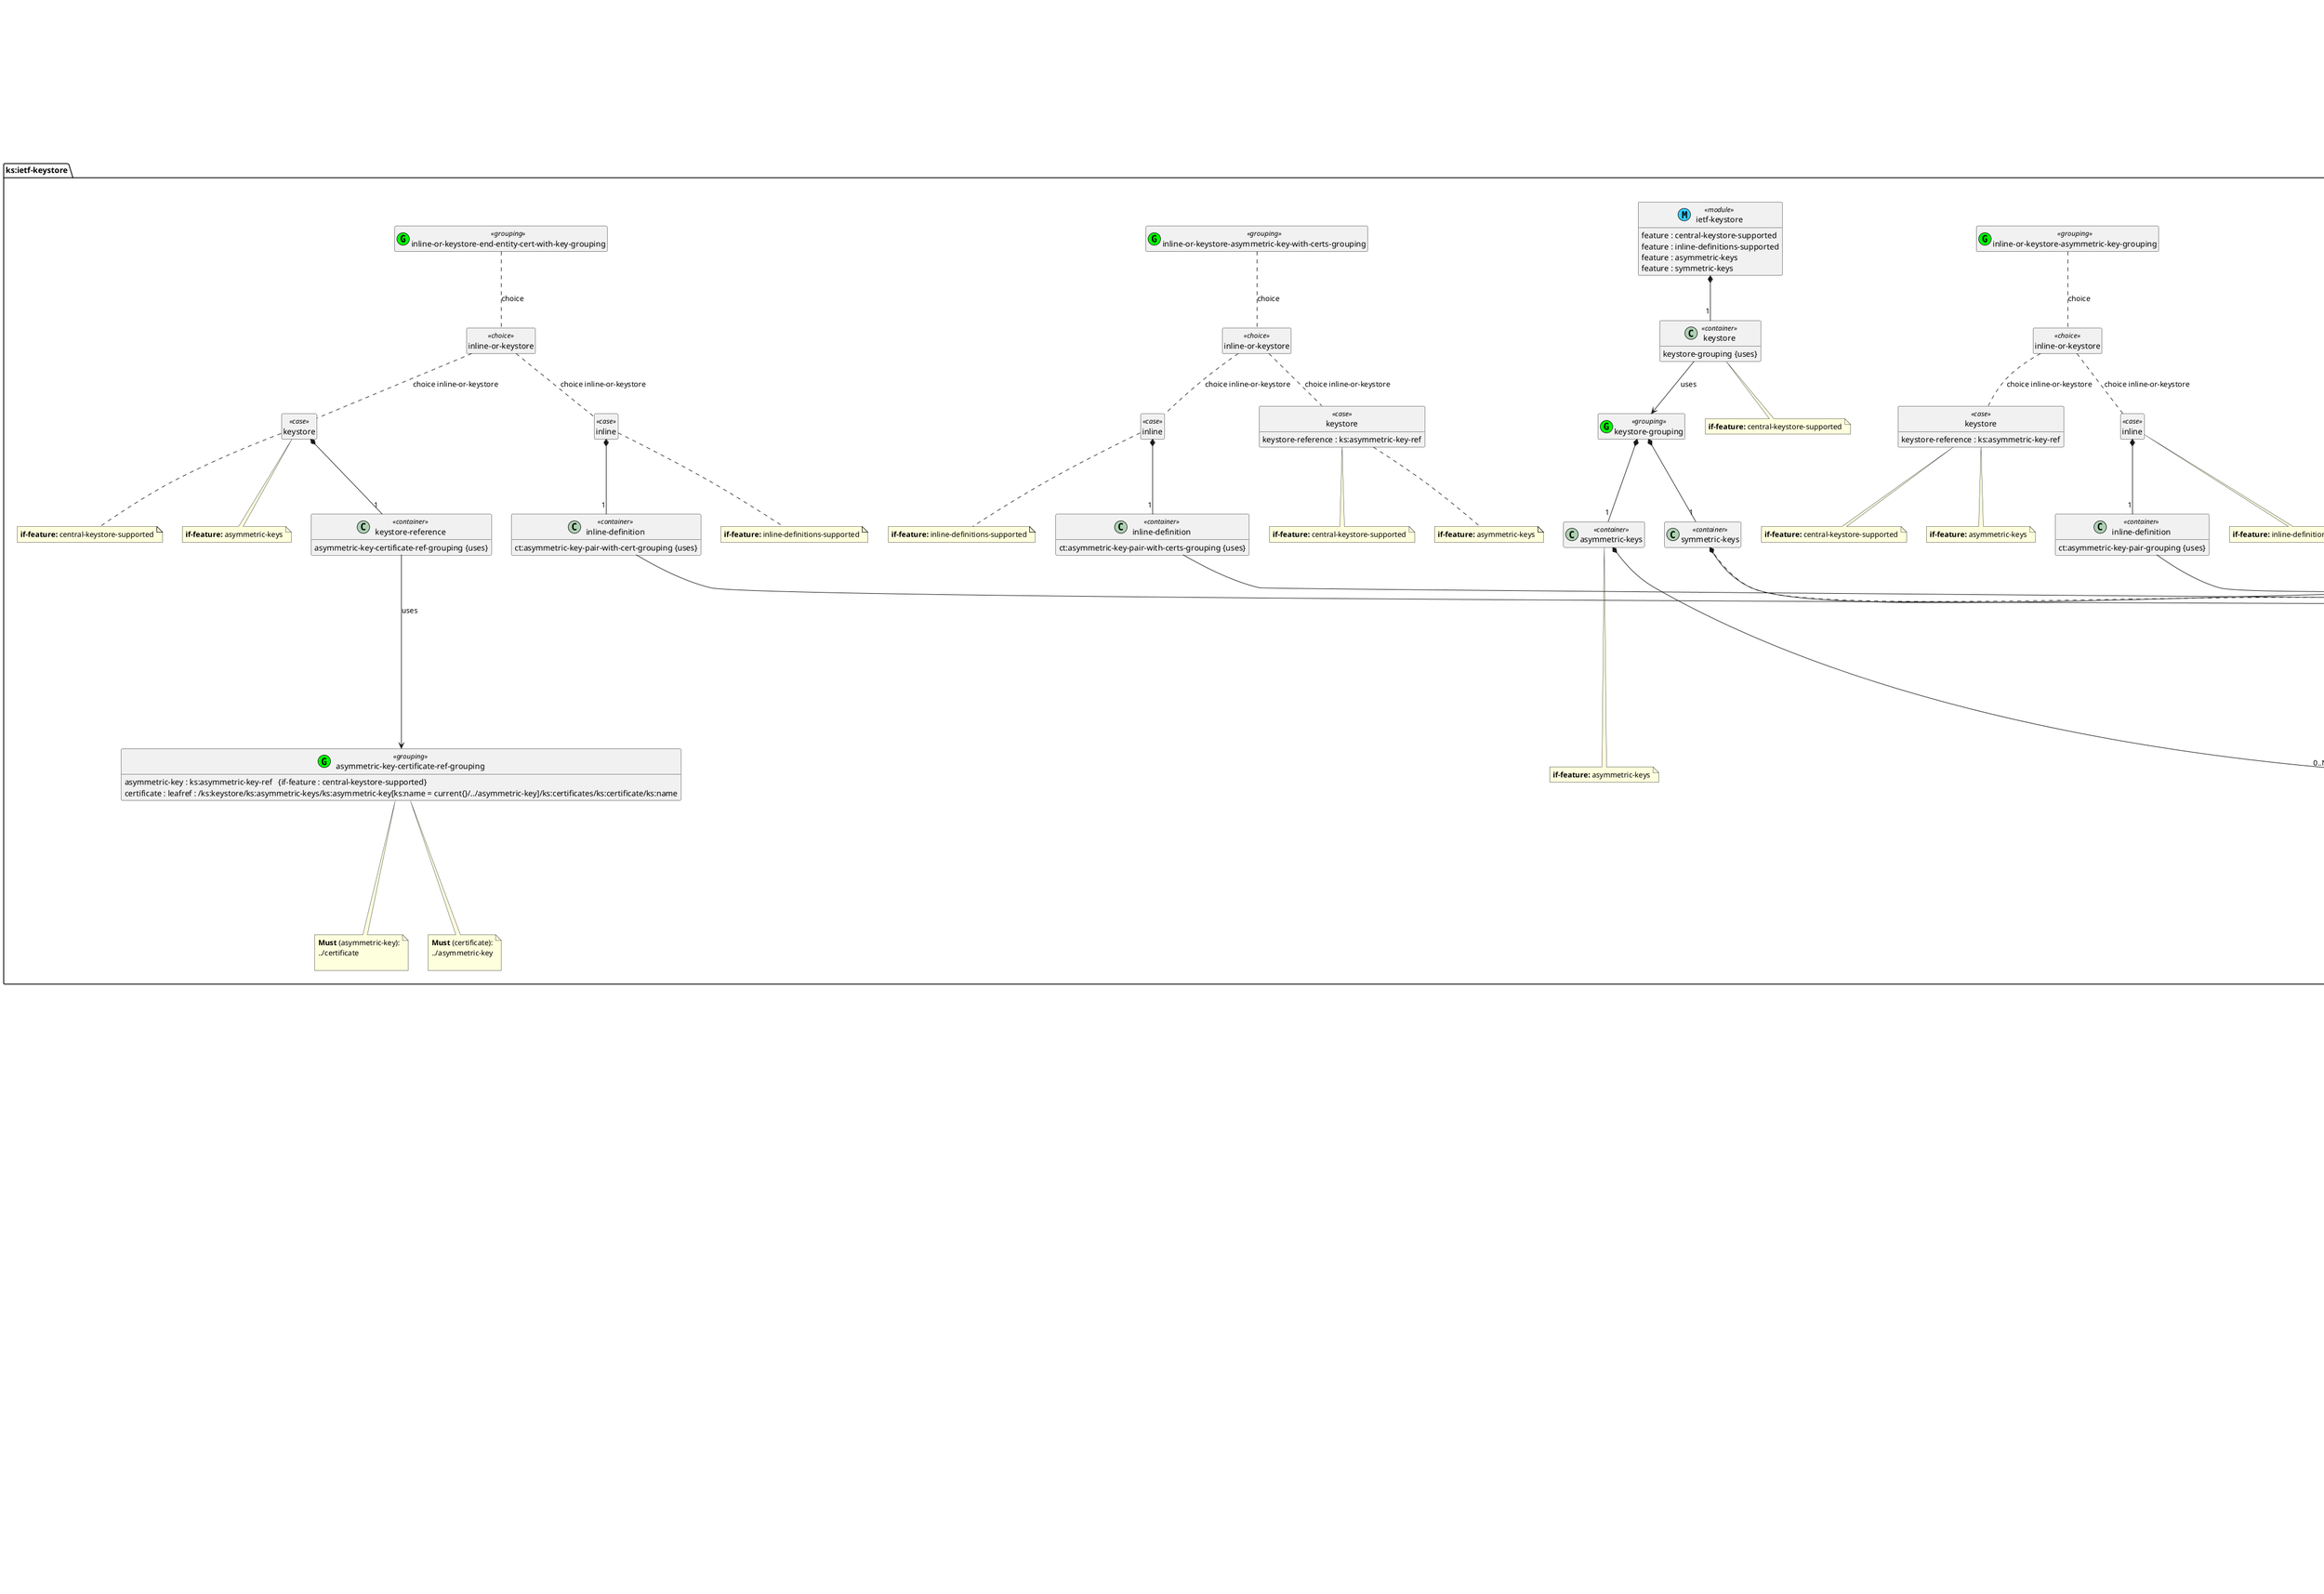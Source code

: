 'Download plantuml from http://plantuml.sourceforge.net/ 
'Generate png with java -jar plantuml.jar <file> 
'Output in img/<module>.png 
'If Java spits out memory error increase heap size with java -Xmx1024m  -jar plantuml.jar <file> 
@startuml img/ietf-keystore_ietf-crypto-types.png 
hide empty fields 
hide empty methods 
hide <<case>> circle
hide <<augment>> circle
hide <<choice>> circle
hide <<leafref>> stereotype
hide <<leafref>> circle
page 1x1 
Title ietf-keystore_ietf-crypto-types 
package "nacm:ietf-netconf-acm" as nacm_ietf_netconf_acm { 
} 
package "ct:ietf-crypto-types" as ct_ietf_crypto_types { 
} 
package "ks:ietf-keystore" as ks_ietf_keystore { 
} 
note top of ks_ietf_keystore : <b>Namespace: </b> urn:ietf:params:xml:ns:yang:ietf-keystore \n<b>Prefix: </b> ks \n<b>Organization : </b>\nIETF NETCONF (Network Configuration) Working Group \n<b>Contact : </b>\nWG Web:   https://datatracker.ietf.org/wg/netconf \nWG List:  NETCONF WG list <mailto:netconf@ietf.org> \nAuthor:   Kent Watsen <mailto:kent+ietf@watsen.net> \n<b>Revision : </b> 2023-04-17 \n
package "ks:ietf-keystore" as ks_ietf_keystore { 
class "ietf-keystore" as ietf_keystore << (M, #33CCFF) module>> 
ietf_keystore : feature : central-keystore-supported 
ietf_keystore : feature : inline-definitions-supported 
ietf_keystore : feature : asymmetric-keys 
ietf_keystore : feature : symmetric-keys 
class "symmetric-key-ref" as ks_symmetric_key_ref_typedef << (T, YellowGreen) typedef>>
ks_symmetric_key_ref_typedef : leafref : /ks:keystore/ks:symmetric-keys/ks:symmetric-key/ks:name
class "asymmetric-key-ref" as ks_asymmetric_key_ref_typedef << (T, YellowGreen) typedef>>
ks_asymmetric_key_ref_typedef : leafref : /ks:keystore/ks:asymmetric-keys/ks:asymmetric-key/ks:name
class "encrypted-by-choice-grouping" as ietf_keystore_I_encrypted_by_choice_grouping_grouping <<(G,Lime) grouping>> 
class "encrypted-by-choice" as ietf_keystore_I_encrypted_by_choice_grouping_I_encrypted_by_choice <<choice>> 
ietf_keystore_I_encrypted_by_choice_grouping_grouping .. ietf_keystore_I_encrypted_by_choice_grouping_I_encrypted_by_choice : choice 
class "symmetric-key-ref" as ietf_keystore_I_encrypted_by_choice_grouping_I_encrypted_by_choice_I_symmetric_key_ref_case <<case>>
ietf_keystore_I_encrypted_by_choice_grouping_I_encrypted_by_choice .. ietf_keystore_I_encrypted_by_choice_grouping_I_encrypted_by_choice_I_symmetric_key_ref_case  : choice encrypted-by-choice
note bottom of ietf_keystore_I_encrypted_by_choice_grouping_I_encrypted_by_choice_I_symmetric_key_ref_case
<b>if-feature: </b>central-keystore-supported
end note 
note bottom of ietf_keystore_I_encrypted_by_choice_grouping_I_encrypted_by_choice_I_symmetric_key_ref_case
<b>if-feature: </b>symmetric-keys
end note 
ietf_keystore_I_encrypted_by_choice_grouping_I_encrypted_by_choice_I_symmetric_key_ref_case : symmetric-key-ref : ks:symmetric-key-ref  
class "asymmetric-key-ref" as ietf_keystore_I_encrypted_by_choice_grouping_I_encrypted_by_choice_I_asymmetric_key_ref_case <<case>>
ietf_keystore_I_encrypted_by_choice_grouping_I_encrypted_by_choice .. ietf_keystore_I_encrypted_by_choice_grouping_I_encrypted_by_choice_I_asymmetric_key_ref_case  : choice encrypted-by-choice
note bottom of ietf_keystore_I_encrypted_by_choice_grouping_I_encrypted_by_choice_I_asymmetric_key_ref_case
<b>if-feature: </b>central-keystore-supported
end note 
note bottom of ietf_keystore_I_encrypted_by_choice_grouping_I_encrypted_by_choice_I_asymmetric_key_ref_case
<b>if-feature: </b>asymmetric-keys
end note 
ietf_keystore_I_encrypted_by_choice_grouping_I_encrypted_by_choice_I_asymmetric_key_ref_case : asymmetric-key-ref : ks:asymmetric-key-ref  
class "asymmetric-key-certificate-ref-grouping" as ietf_keystore_I_asymmetric_key_certificate_ref_grouping_grouping <<(G,Lime) grouping>> 
ietf_keystore_I_asymmetric_key_certificate_ref_grouping_grouping : asymmetric-key : ks:asymmetric-key-ref   {if-feature : central-keystore-supported}
note bottom of ietf_keystore_I_asymmetric_key_certificate_ref_grouping_grouping
<b>Must</b> (asymmetric-key):
../certificate

end note 
ietf_keystore_I_asymmetric_key_certificate_ref_grouping_grouping : certificate : leafref : /ks:keystore/ks:asymmetric-keys/ks:asymmetric-key[ks:name = current{}/../asymmetric-key]/ks:certificates/ks:certificate/ks:name  
note bottom of ietf_keystore_I_asymmetric_key_certificate_ref_grouping_grouping
<b>Must</b> (certificate):
../asymmetric-key

end note 
class "inline-or-keystore-symmetric-key-grouping" as ietf_keystore_I_inline_or_keystore_symmetric_key_grouping_grouping <<(G,Lime) grouping>> 
class "inline-or-keystore" as ietf_keystore_I_inline_or_keystore_symmetric_key_grouping_I_inline_or_keystore <<choice>> 
ietf_keystore_I_inline_or_keystore_symmetric_key_grouping_grouping .. ietf_keystore_I_inline_or_keystore_symmetric_key_grouping_I_inline_or_keystore : choice 
class "inline" as ietf_keystore_I_inline_or_keystore_symmetric_key_grouping_I_inline_or_keystore_I_inline_case <<case>>
ietf_keystore_I_inline_or_keystore_symmetric_key_grouping_I_inline_or_keystore .. ietf_keystore_I_inline_or_keystore_symmetric_key_grouping_I_inline_or_keystore_I_inline_case  : choice inline-or-keystore
note bottom of ietf_keystore_I_inline_or_keystore_symmetric_key_grouping_I_inline_or_keystore_I_inline_case
<b>if-feature: </b>inline-definitions-supported
end note 
class "inline-definition" as  ietf_keystore_I_inline_or_keystore_symmetric_key_grouping_I_inline_or_keystore_I_inline_I_inline_definition <<container>> 
ietf_keystore_I_inline_or_keystore_symmetric_key_grouping_I_inline_or_keystore_I_inline_case *-- "1" ietf_keystore_I_inline_or_keystore_symmetric_key_grouping_I_inline_or_keystore_I_inline_I_inline_definition 
ietf_keystore_I_inline_or_keystore_symmetric_key_grouping_I_inline_or_keystore_I_inline_I_inline_definition : ct:symmetric-key-grouping {uses} 
class "keystore" as ietf_keystore_I_inline_or_keystore_symmetric_key_grouping_I_inline_or_keystore_I_keystore_case <<case>>
ietf_keystore_I_inline_or_keystore_symmetric_key_grouping_I_inline_or_keystore .. ietf_keystore_I_inline_or_keystore_symmetric_key_grouping_I_inline_or_keystore_I_keystore_case  : choice inline-or-keystore
note bottom of ietf_keystore_I_inline_or_keystore_symmetric_key_grouping_I_inline_or_keystore_I_keystore_case
<b>if-feature: </b>central-keystore-supported
end note 
note bottom of ietf_keystore_I_inline_or_keystore_symmetric_key_grouping_I_inline_or_keystore_I_keystore_case
<b>if-feature: </b>symmetric-keys
end note 
ietf_keystore_I_inline_or_keystore_symmetric_key_grouping_I_inline_or_keystore_I_keystore_case : keystore-reference : ks:symmetric-key-ref  
class "inline-or-keystore-asymmetric-key-grouping" as ietf_keystore_I_inline_or_keystore_asymmetric_key_grouping_grouping <<(G,Lime) grouping>> 
class "inline-or-keystore" as ietf_keystore_I_inline_or_keystore_asymmetric_key_grouping_I_inline_or_keystore <<choice>> 
ietf_keystore_I_inline_or_keystore_asymmetric_key_grouping_grouping .. ietf_keystore_I_inline_or_keystore_asymmetric_key_grouping_I_inline_or_keystore : choice 
class "inline" as ietf_keystore_I_inline_or_keystore_asymmetric_key_grouping_I_inline_or_keystore_I_inline_case <<case>>
ietf_keystore_I_inline_or_keystore_asymmetric_key_grouping_I_inline_or_keystore .. ietf_keystore_I_inline_or_keystore_asymmetric_key_grouping_I_inline_or_keystore_I_inline_case  : choice inline-or-keystore
note bottom of ietf_keystore_I_inline_or_keystore_asymmetric_key_grouping_I_inline_or_keystore_I_inline_case
<b>if-feature: </b>inline-definitions-supported
end note 
class "inline-definition" as  ietf_keystore_I_inline_or_keystore_asymmetric_key_grouping_I_inline_or_keystore_I_inline_I_inline_definition <<container>> 
ietf_keystore_I_inline_or_keystore_asymmetric_key_grouping_I_inline_or_keystore_I_inline_case *-- "1" ietf_keystore_I_inline_or_keystore_asymmetric_key_grouping_I_inline_or_keystore_I_inline_I_inline_definition 
ietf_keystore_I_inline_or_keystore_asymmetric_key_grouping_I_inline_or_keystore_I_inline_I_inline_definition : ct:asymmetric-key-pair-grouping {uses} 
class "keystore" as ietf_keystore_I_inline_or_keystore_asymmetric_key_grouping_I_inline_or_keystore_I_keystore_case <<case>>
ietf_keystore_I_inline_or_keystore_asymmetric_key_grouping_I_inline_or_keystore .. ietf_keystore_I_inline_or_keystore_asymmetric_key_grouping_I_inline_or_keystore_I_keystore_case  : choice inline-or-keystore
note bottom of ietf_keystore_I_inline_or_keystore_asymmetric_key_grouping_I_inline_or_keystore_I_keystore_case
<b>if-feature: </b>central-keystore-supported
end note 
note bottom of ietf_keystore_I_inline_or_keystore_asymmetric_key_grouping_I_inline_or_keystore_I_keystore_case
<b>if-feature: </b>asymmetric-keys
end note 
ietf_keystore_I_inline_or_keystore_asymmetric_key_grouping_I_inline_or_keystore_I_keystore_case : keystore-reference : ks:asymmetric-key-ref  
class "inline-or-keystore-asymmetric-key-with-certs-grouping" as ietf_keystore_I_inline_or_keystore_asymmetric_key_with_certs_grouping_grouping <<(G,Lime) grouping>> 
class "inline-or-keystore" as ietf_keystore_I_inline_or_keystore_asymmetric_key_with_certs_grouping_I_inline_or_keystore <<choice>> 
ietf_keystore_I_inline_or_keystore_asymmetric_key_with_certs_grouping_grouping .. ietf_keystore_I_inline_or_keystore_asymmetric_key_with_certs_grouping_I_inline_or_keystore : choice 
class "inline" as ietf_keystore_I_inline_or_keystore_asymmetric_key_with_certs_grouping_I_inline_or_keystore_I_inline_case <<case>>
ietf_keystore_I_inline_or_keystore_asymmetric_key_with_certs_grouping_I_inline_or_keystore .. ietf_keystore_I_inline_or_keystore_asymmetric_key_with_certs_grouping_I_inline_or_keystore_I_inline_case  : choice inline-or-keystore
note bottom of ietf_keystore_I_inline_or_keystore_asymmetric_key_with_certs_grouping_I_inline_or_keystore_I_inline_case
<b>if-feature: </b>inline-definitions-supported
end note 
class "inline-definition" as  ietf_keystore_I_inline_or_keystore_asymmetric_key_with_certs_grouping_I_inline_or_keystore_I_inline_I_inline_definition <<container>> 
ietf_keystore_I_inline_or_keystore_asymmetric_key_with_certs_grouping_I_inline_or_keystore_I_inline_case *-- "1" ietf_keystore_I_inline_or_keystore_asymmetric_key_with_certs_grouping_I_inline_or_keystore_I_inline_I_inline_definition 
ietf_keystore_I_inline_or_keystore_asymmetric_key_with_certs_grouping_I_inline_or_keystore_I_inline_I_inline_definition : ct:asymmetric-key-pair-with-certs-grouping {uses} 
class "keystore" as ietf_keystore_I_inline_or_keystore_asymmetric_key_with_certs_grouping_I_inline_or_keystore_I_keystore_case <<case>>
ietf_keystore_I_inline_or_keystore_asymmetric_key_with_certs_grouping_I_inline_or_keystore .. ietf_keystore_I_inline_or_keystore_asymmetric_key_with_certs_grouping_I_inline_or_keystore_I_keystore_case  : choice inline-or-keystore
note bottom of ietf_keystore_I_inline_or_keystore_asymmetric_key_with_certs_grouping_I_inline_or_keystore_I_keystore_case
<b>if-feature: </b>central-keystore-supported
end note 
note bottom of ietf_keystore_I_inline_or_keystore_asymmetric_key_with_certs_grouping_I_inline_or_keystore_I_keystore_case
<b>if-feature: </b>asymmetric-keys
end note 
ietf_keystore_I_inline_or_keystore_asymmetric_key_with_certs_grouping_I_inline_or_keystore_I_keystore_case : keystore-reference : ks:asymmetric-key-ref  
class "inline-or-keystore-end-entity-cert-with-key-grouping" as ietf_keystore_I_inline_or_keystore_end_entity_cert_with_key_grouping_grouping <<(G,Lime) grouping>> 
class "inline-or-keystore" as ietf_keystore_I_inline_or_keystore_end_entity_cert_with_key_grouping_I_inline_or_keystore <<choice>> 
ietf_keystore_I_inline_or_keystore_end_entity_cert_with_key_grouping_grouping .. ietf_keystore_I_inline_or_keystore_end_entity_cert_with_key_grouping_I_inline_or_keystore : choice 
class "inline" as ietf_keystore_I_inline_or_keystore_end_entity_cert_with_key_grouping_I_inline_or_keystore_I_inline_case <<case>>
ietf_keystore_I_inline_or_keystore_end_entity_cert_with_key_grouping_I_inline_or_keystore .. ietf_keystore_I_inline_or_keystore_end_entity_cert_with_key_grouping_I_inline_or_keystore_I_inline_case  : choice inline-or-keystore
note bottom of ietf_keystore_I_inline_or_keystore_end_entity_cert_with_key_grouping_I_inline_or_keystore_I_inline_case
<b>if-feature: </b>inline-definitions-supported
end note 
class "inline-definition" as  ietf_keystore_I_inline_or_keystore_end_entity_cert_with_key_grouping_I_inline_or_keystore_I_inline_I_inline_definition <<container>> 
ietf_keystore_I_inline_or_keystore_end_entity_cert_with_key_grouping_I_inline_or_keystore_I_inline_case *-- "1" ietf_keystore_I_inline_or_keystore_end_entity_cert_with_key_grouping_I_inline_or_keystore_I_inline_I_inline_definition 
ietf_keystore_I_inline_or_keystore_end_entity_cert_with_key_grouping_I_inline_or_keystore_I_inline_I_inline_definition : ct:asymmetric-key-pair-with-cert-grouping {uses} 
class "keystore" as ietf_keystore_I_inline_or_keystore_end_entity_cert_with_key_grouping_I_inline_or_keystore_I_keystore_case <<case>>
ietf_keystore_I_inline_or_keystore_end_entity_cert_with_key_grouping_I_inline_or_keystore .. ietf_keystore_I_inline_or_keystore_end_entity_cert_with_key_grouping_I_inline_or_keystore_I_keystore_case  : choice inline-or-keystore
note bottom of ietf_keystore_I_inline_or_keystore_end_entity_cert_with_key_grouping_I_inline_or_keystore_I_keystore_case
<b>if-feature: </b>central-keystore-supported
end note 
note bottom of ietf_keystore_I_inline_or_keystore_end_entity_cert_with_key_grouping_I_inline_or_keystore_I_keystore_case
<b>if-feature: </b>asymmetric-keys
end note 
class "keystore-reference" as  ietf_keystore_I_inline_or_keystore_end_entity_cert_with_key_grouping_I_inline_or_keystore_I_keystore_I_keystore_reference <<container>> 
ietf_keystore_I_inline_or_keystore_end_entity_cert_with_key_grouping_I_inline_or_keystore_I_keystore_case *-- "1" ietf_keystore_I_inline_or_keystore_end_entity_cert_with_key_grouping_I_inline_or_keystore_I_keystore_I_keystore_reference 
ietf_keystore_I_inline_or_keystore_end_entity_cert_with_key_grouping_I_inline_or_keystore_I_keystore_I_keystore_reference : asymmetric-key-certificate-ref-grouping {uses} 
class "keystore-grouping" as ietf_keystore_I_keystore_grouping_grouping <<(G,Lime) grouping>> 
class "asymmetric-keys" as  ietf_keystore_I_keystore_grouping_I_asymmetric_keys <<container>> 
ietf_keystore_I_keystore_grouping_grouping *-- "1" ietf_keystore_I_keystore_grouping_I_asymmetric_keys 
note bottom of ietf_keystore_I_keystore_grouping_I_asymmetric_keys
<b>if-feature: </b>asymmetric-keys
end note 
class "asymmetric-key" as ietf_keystore_I_keystore_grouping_I_asymmetric_keys_I_asymmetric_key << (L, #FF7700) list>> 
ietf_keystore_I_keystore_grouping_I_asymmetric_keys *-- "0..N" ietf_keystore_I_keystore_grouping_I_asymmetric_keys_I_asymmetric_key 
ietf_keystore_I_keystore_grouping_I_asymmetric_keys_I_asymmetric_key : +name : string  {key} 
ietf_keystore_I_keystore_grouping_I_asymmetric_keys_I_asymmetric_key : ct:asymmetric-key-pair-with-certs-grouping {uses} 
class "symmetric-keys" as  ietf_keystore_I_keystore_grouping_I_symmetric_keys <<container>> 
ietf_keystore_I_keystore_grouping_grouping *-- "1" ietf_keystore_I_keystore_grouping_I_symmetric_keys 
note bottom of ietf_keystore_I_keystore_grouping_I_symmetric_keys
<b>if-feature: </b>symmetric-keys
end note 
class "symmetric-key" as ietf_keystore_I_keystore_grouping_I_symmetric_keys_I_symmetric_key << (L, #FF7700) list>> 
ietf_keystore_I_keystore_grouping_I_symmetric_keys *-- "0..N" ietf_keystore_I_keystore_grouping_I_symmetric_keys_I_symmetric_key 
ietf_keystore_I_keystore_grouping_I_symmetric_keys_I_symmetric_key : +name : string  {key} 
ietf_keystore_I_keystore_grouping_I_symmetric_keys_I_symmetric_key : ct:symmetric-key-grouping {uses} 
class "keystore" as  ietf_keystore_I_keystore <<container>> 
ietf_keystore *-- "1" ietf_keystore_I_keystore 
note bottom of ietf_keystore_I_keystore
<b>if-feature: </b>central-keystore-supported
end note 
ietf_keystore_I_keystore : keystore-grouping {uses} 
} 

nacm_ietf_netconf_acm +-- ks_ietf_keystore
ct_ietf_crypto_types +-- ks_ietf_keystore
package "yang:ietf-yang-types" as yang_ietf_yang_types { 
} 
package "nacm:ietf-netconf-acm" as nacm_ietf_netconf_acm { 
} 
package "ct:ietf-crypto-types" as ct_ietf_crypto_types { 
} 
note top of ct_ietf_crypto_types : <b>Namespace: </b> urn:ietf:params:xml:ns:yang:ietf-crypto-types \n<b>Prefix: </b> ct \n<b>Organization : </b>\nIETF NETCONF (Network Configuration) Working Group \n<b>Contact : </b>\nWG Web:   https://datatracker.ietf.org/wg/netconf \nWG List:  NETCONF WG list <mailto:netconf@ietf.org> \nAuthor:   Kent Watsen <mailto:kent+ietf@watsen.net> \n<b>Revision : </b> 2023-04-17 \n
package "ct:ietf-crypto-types" as ct_ietf_crypto_types { 
class "ietf-crypto-types" as ietf_crypto_types << (M, #33CCFF) module>> 
ietf_crypto_types : feature : one-symmetric-key-format 
ietf_crypto_types : feature : one-asymmetric-key-format 
ietf_crypto_types : feature : symmetrically-encrypted-value-format 
ietf_crypto_types : feature : asymmetrically-encrypted-value-format 
ietf_crypto_types : feature : cms-enveloped-data-format 
ietf_crypto_types : feature : cms-encrypted-data-format 
ietf_crypto_types : feature : p10-csr-format 
ietf_crypto_types : feature : csr-generation 
ietf_crypto_types : feature : certificate-expiration-notification 
ietf_crypto_types : feature : cleartext-passwords 
ietf_crypto_types : feature : encrypted-passwords 
ietf_crypto_types : feature : cleartext-symmetric-keys 
ietf_crypto_types : feature : hidden-symmetric-keys 
ietf_crypto_types : feature : encrypted-symmetric-keys 
ietf_crypto_types : feature : cleartext-private-keys 
ietf_crypto_types : feature : hidden-private-keys 
ietf_crypto_types : feature : encrypted-private-keys 
class "csr-info" as ct_csr_info_typedef << (T, YellowGreen) typedef>>
ct_csr_info_typedef : binary
class "p10-csr" as ct_p10_csr_typedef << (T, YellowGreen) typedef>>
ct_p10_csr_typedef : binary
class "x509" as ct_x509_typedef << (T, YellowGreen) typedef>>
ct_x509_typedef : binary
class "crl" as ct_crl_typedef << (T, YellowGreen) typedef>>
ct_crl_typedef : binary
class "oscp-request" as ct_oscp_request_typedef << (T, YellowGreen) typedef>>
ct_oscp_request_typedef : binary
class "oscp-response" as ct_oscp_response_typedef << (T, YellowGreen) typedef>>
ct_oscp_response_typedef : binary
class "cms" as ct_cms_typedef << (T, YellowGreen) typedef>>
ct_cms_typedef : binary
class "data-content-cms" as ct_data_content_cms_typedef << (T, YellowGreen) typedef>>
ct_data_content_cms_typedef : cms
class "signed-data-cms" as ct_signed_data_cms_typedef << (T, YellowGreen) typedef>>
ct_signed_data_cms_typedef : cms
class "enveloped-data-cms" as ct_enveloped_data_cms_typedef << (T, YellowGreen) typedef>>
ct_enveloped_data_cms_typedef : cms
class "digested-data-cms" as ct_digested_data_cms_typedef << (T, YellowGreen) typedef>>
ct_digested_data_cms_typedef : cms
class "encrypted-data-cms" as ct_encrypted_data_cms_typedef << (T, YellowGreen) typedef>>
ct_encrypted_data_cms_typedef : cms
class "authenticated-data-cms" as ct_authenticated_data_cms_typedef << (T, YellowGreen) typedef>>
ct_authenticated_data_cms_typedef : cms
class "trust-anchor-cert-x509" as ct_trust_anchor_cert_x509_typedef << (T, YellowGreen) typedef>>
ct_trust_anchor_cert_x509_typedef : x509
class "end-entity-cert-x509" as ct_end_entity_cert_x509_typedef << (T, YellowGreen) typedef>>
ct_end_entity_cert_x509_typedef : x509
class "trust-anchor-cert-cms" as ct_trust_anchor_cert_cms_typedef << (T, YellowGreen) typedef>>
ct_trust_anchor_cert_cms_typedef : signed-data-cms
class "end-entity-cert-cms" as ct_end_entity_cert_cms_typedef << (T, YellowGreen) typedef>>
ct_end_entity_cert_cms_typedef : signed-data-cms
class "encrypted-value-grouping" as ietf_crypto_types_I_encrypted_value_grouping_grouping <<(G,Lime) grouping>> 
class "encrypted-by" as  ietf_crypto_types_I_encrypted_value_grouping_I_encrypted_by <<container>> 
ietf_crypto_types_I_encrypted_value_grouping_grouping *-- "1" ietf_crypto_types_I_encrypted_value_grouping_I_encrypted_by 
ietf_crypto_types_I_encrypted_value_grouping_grouping : encrypted-value-format : identityref {encrypted-value-format}   {mandatory}
ietf_crypto_types_I_encrypted_value_grouping_grouping : encrypted-value : binary   {mandatory}
note bottom of ietf_crypto_types_I_encrypted_value_grouping_grouping
<b>Must</b> (encrypted-value):
../encrypted-by

end note 
class "password-grouping" as ietf_crypto_types_I_password_grouping_grouping <<(G,Lime) grouping>> 
class "password-type" as ietf_crypto_types_I_password_grouping_I_password_type <<choice>> 
ietf_crypto_types_I_password_grouping_grouping .. ietf_crypto_types_I_password_grouping_I_password_type : choice 
class "cleartext-password" as ietf_crypto_types_I_password_grouping_I_password_type_I_cleartext_password_case <<case>>
ietf_crypto_types_I_password_grouping_I_password_type .. ietf_crypto_types_I_password_grouping_I_password_type_I_cleartext_password_case  : choice password-type
note bottom of ietf_crypto_types_I_password_grouping_I_password_type_I_cleartext_password_case
<b>if-feature: </b>cleartext-passwords
end note 
ietf_crypto_types_I_password_grouping_I_password_type_I_cleartext_password_case : cleartext-password : string  
class "encrypted-password" as ietf_crypto_types_I_password_grouping_I_password_type_I_encrypted_password_case <<case>>
ietf_crypto_types_I_password_grouping_I_password_type .. ietf_crypto_types_I_password_grouping_I_password_type_I_encrypted_password_case  : choice password-type
note bottom of ietf_crypto_types_I_password_grouping_I_password_type_I_encrypted_password_case
<b>if-feature: </b>encrypted-passwords
end note 
class "encrypted-password" as  ietf_crypto_types_I_password_grouping_I_password_type_I_encrypted_password_I_encrypted_password <<container>> 
ietf_crypto_types_I_password_grouping_I_password_type_I_encrypted_password_case *-- "1" ietf_crypto_types_I_password_grouping_I_password_type_I_encrypted_password_I_encrypted_password 
ietf_crypto_types_I_password_grouping_I_password_type_I_encrypted_password_I_encrypted_password : encrypted-value-grouping {uses} 
class "symmetric-key-grouping" as ietf_crypto_types_I_symmetric_key_grouping_grouping <<(G,Lime) grouping>> 
ietf_crypto_types_I_symmetric_key_grouping_grouping : key-format : identityref {symmetric-key-format}  
class "key-type" as ietf_crypto_types_I_symmetric_key_grouping_I_key_type <<choice>> 
ietf_crypto_types_I_symmetric_key_grouping_grouping .. ietf_crypto_types_I_symmetric_key_grouping_I_key_type : choice 
class "cleartext-key" as ietf_crypto_types_I_symmetric_key_grouping_I_key_type_I_cleartext_key_case <<case>>
ietf_crypto_types_I_symmetric_key_grouping_I_key_type .. ietf_crypto_types_I_symmetric_key_grouping_I_key_type_I_cleartext_key_case  : choice key-type
ietf_crypto_types_I_symmetric_key_grouping_I_key_type_I_cleartext_key_case : cleartext-key : binary   {if-feature : cleartext-symmetric-keys}
note bottom of ietf_crypto_types_I_symmetric_key_grouping_I_key_type_I_cleartext_key_case
<b>Must</b> (cleartext-key):
../key-format

end note 
class "hidden-key" as ietf_crypto_types_I_symmetric_key_grouping_I_key_type_I_hidden_key_case <<case>>
ietf_crypto_types_I_symmetric_key_grouping_I_key_type .. ietf_crypto_types_I_symmetric_key_grouping_I_key_type_I_hidden_key_case  : choice key-type
note bottom of ietf_crypto_types_I_symmetric_key_grouping_I_key_type_I_hidden_key_case
<b>if-feature: </b>hidden-symmetric-keys
end note 
ietf_crypto_types_I_symmetric_key_grouping_I_key_type_I_hidden_key_case : hidden-key : empty  
note bottom of ietf_crypto_types_I_symmetric_key_grouping_I_key_type_I_hidden_key_case
<b>Must</b> (hidden-key):
not(../key-format)

end note 
class "encrypted-key" as ietf_crypto_types_I_symmetric_key_grouping_I_key_type_I_encrypted_key_case <<case>>
ietf_crypto_types_I_symmetric_key_grouping_I_key_type .. ietf_crypto_types_I_symmetric_key_grouping_I_key_type_I_encrypted_key_case  : choice key-type
note bottom of ietf_crypto_types_I_symmetric_key_grouping_I_key_type_I_encrypted_key_case
<b>if-feature: </b>encrypted-symmetric-keys
end note 
class "encrypted-key" as  ietf_crypto_types_I_symmetric_key_grouping_I_key_type_I_encrypted_key_I_encrypted_key <<container>> 
ietf_crypto_types_I_symmetric_key_grouping_I_key_type_I_encrypted_key_case *-- "1" ietf_crypto_types_I_symmetric_key_grouping_I_key_type_I_encrypted_key_I_encrypted_key 
note bottom of ietf_crypto_types_I_symmetric_key_grouping_I_key_type_I_encrypted_key_I_encrypted_key
<b>Must:</b>
../key-format
end note 
ietf_crypto_types_I_symmetric_key_grouping_I_key_type_I_encrypted_key_I_encrypted_key : encrypted-value-grouping {uses} 
class "public-key-grouping" as ietf_crypto_types_I_public_key_grouping_grouping <<(G,Lime) grouping>> 
ietf_crypto_types_I_public_key_grouping_grouping : public-key-format : identityref {public-key-format}   {mandatory}
ietf_crypto_types_I_public_key_grouping_grouping : public-key : binary   {mandatory}
class "asymmetric-key-pair-grouping" as ietf_crypto_types_I_asymmetric_key_pair_grouping_grouping <<(G,Lime) grouping>> 
ietf_crypto_types_I_asymmetric_key_pair_grouping_grouping : public-key-grouping {uses} 
ietf_crypto_types_I_asymmetric_key_pair_grouping_grouping : private-key-format : identityref {private-key-format}  
class "private-key-type" as ietf_crypto_types_I_asymmetric_key_pair_grouping_I_private_key_type <<choice>> 
ietf_crypto_types_I_asymmetric_key_pair_grouping_grouping .. ietf_crypto_types_I_asymmetric_key_pair_grouping_I_private_key_type : choice 
class "cleartext-private-key" as ietf_crypto_types_I_asymmetric_key_pair_grouping_I_private_key_type_I_cleartext_private_key_case <<case>>
ietf_crypto_types_I_asymmetric_key_pair_grouping_I_private_key_type .. ietf_crypto_types_I_asymmetric_key_pair_grouping_I_private_key_type_I_cleartext_private_key_case  : choice private-key-type
note bottom of ietf_crypto_types_I_asymmetric_key_pair_grouping_I_private_key_type_I_cleartext_private_key_case
<b>if-feature: </b>cleartext-private-keys
end note 
ietf_crypto_types_I_asymmetric_key_pair_grouping_I_private_key_type_I_cleartext_private_key_case : cleartext-private-key : binary  
note bottom of ietf_crypto_types_I_asymmetric_key_pair_grouping_I_private_key_type_I_cleartext_private_key_case
<b>Must</b> (cleartext-private-key):
../private-key-format

end note 
class "hidden-private-key" as ietf_crypto_types_I_asymmetric_key_pair_grouping_I_private_key_type_I_hidden_private_key_case <<case>>
ietf_crypto_types_I_asymmetric_key_pair_grouping_I_private_key_type .. ietf_crypto_types_I_asymmetric_key_pair_grouping_I_private_key_type_I_hidden_private_key_case  : choice private-key-type
note bottom of ietf_crypto_types_I_asymmetric_key_pair_grouping_I_private_key_type_I_hidden_private_key_case
<b>if-feature: </b>hidden-private-keys
end note 
ietf_crypto_types_I_asymmetric_key_pair_grouping_I_private_key_type_I_hidden_private_key_case : hidden-private-key : empty  
note bottom of ietf_crypto_types_I_asymmetric_key_pair_grouping_I_private_key_type_I_hidden_private_key_case
<b>Must</b> (hidden-private-key):
not(../private-key-format)

end note 
class "encrypted-private-key" as ietf_crypto_types_I_asymmetric_key_pair_grouping_I_private_key_type_I_encrypted_private_key_case <<case>>
ietf_crypto_types_I_asymmetric_key_pair_grouping_I_private_key_type .. ietf_crypto_types_I_asymmetric_key_pair_grouping_I_private_key_type_I_encrypted_private_key_case  : choice private-key-type
note bottom of ietf_crypto_types_I_asymmetric_key_pair_grouping_I_private_key_type_I_encrypted_private_key_case
<b>if-feature: </b>encrypted-private-keys
end note 
class "encrypted-private-key" as  ietf_crypto_types_I_asymmetric_key_pair_grouping_I_private_key_type_I_encrypted_private_key_I_encrypted_private_key <<container>> 
ietf_crypto_types_I_asymmetric_key_pair_grouping_I_private_key_type_I_encrypted_private_key_case *-- "1" ietf_crypto_types_I_asymmetric_key_pair_grouping_I_private_key_type_I_encrypted_private_key_I_encrypted_private_key 
note bottom of ietf_crypto_types_I_asymmetric_key_pair_grouping_I_private_key_type_I_encrypted_private_key_I_encrypted_private_key
<b>Must:</b>
../private-key-format
end note 
ietf_crypto_types_I_asymmetric_key_pair_grouping_I_private_key_type_I_encrypted_private_key_I_encrypted_private_key : encrypted-value-grouping {uses} 
class "certificate-expiration-grouping" as ietf_crypto_types_I_certificate_expiration_grouping_grouping <<(G,Lime) grouping>> 
class "trust-anchor-cert-grouping" as ietf_crypto_types_I_trust_anchor_cert_grouping_grouping <<(G,Lime) grouping>> 
ietf_crypto_types_I_trust_anchor_cert_grouping_grouping : cert-data : trust-anchor-cert-cms  
ietf_crypto_types_I_trust_anchor_cert_grouping_grouping : certificate-expiration-grouping {uses} 
class "end-entity-cert-grouping" as ietf_crypto_types_I_end_entity_cert_grouping_grouping <<(G,Lime) grouping>> 
ietf_crypto_types_I_end_entity_cert_grouping_grouping : cert-data : end-entity-cert-cms  
ietf_crypto_types_I_end_entity_cert_grouping_grouping : certificate-expiration-grouping {uses} 
class "generate-csr-grouping" as ietf_crypto_types_I_generate_csr_grouping_grouping <<(G,Lime) grouping>> 
ietf_crypto_types_I_generate_csr_grouping_grouping : generate-csr( in: csr_format in: csr_info)
class "asymmetric-key-pair-with-cert-grouping" as ietf_crypto_types_I_asymmetric_key_pair_with_cert_grouping_grouping <<(G,Lime) grouping>> 
ietf_crypto_types_I_asymmetric_key_pair_with_cert_grouping_grouping : asymmetric-key-pair-grouping {uses} 
ietf_crypto_types_I_asymmetric_key_pair_with_cert_grouping_grouping : end-entity-cert-grouping {uses} 
ietf_crypto_types_I_asymmetric_key_pair_with_cert_grouping_grouping : generate-csr-grouping {uses} 
class "asymmetric-key-pair-with-certs-grouping" as ietf_crypto_types_I_asymmetric_key_pair_with_certs_grouping_grouping <<(G,Lime) grouping>> 
ietf_crypto_types_I_asymmetric_key_pair_with_certs_grouping_grouping : asymmetric-key-pair-grouping {uses} 
class "certificates" as  ietf_crypto_types_I_asymmetric_key_pair_with_certs_grouping_I_certificates <<container>> 
ietf_crypto_types_I_asymmetric_key_pair_with_certs_grouping_grouping *-- "1" ietf_crypto_types_I_asymmetric_key_pair_with_certs_grouping_I_certificates 
class "certificate" as ietf_crypto_types_I_asymmetric_key_pair_with_certs_grouping_I_certificates_I_certificate << (L, #FF7700) list>> 
ietf_crypto_types_I_asymmetric_key_pair_with_certs_grouping_I_certificates *-- "0..N" ietf_crypto_types_I_asymmetric_key_pair_with_certs_grouping_I_certificates_I_certificate 
ietf_crypto_types_I_asymmetric_key_pair_with_certs_grouping_I_certificates_I_certificate : +name : string  {key} 
ietf_crypto_types_I_asymmetric_key_pair_with_certs_grouping_I_certificates_I_certificate : end-entity-cert-grouping {uses} 
ietf_crypto_types_I_asymmetric_key_pair_with_certs_grouping_grouping : generate-csr-grouping {uses} 
class "symmetric-key-format" as ct_symmetric_key_format_identity << (I,Silver) identity>> 
class "public-key-format" as ct_public_key_format_identity << (I,Silver) identity>> 
class "private-key-format" as ct_private_key_format_identity << (I,Silver) identity>> 
class "rsa-private-key-format" as ct_rsa_private_key_format_identity << (I,Silver) identity>> 
ct_private_key_format_identity <|-- ct_rsa_private_key_format_identity 
class "ec-private-key-format" as ct_ec_private_key_format_identity << (I,Silver) identity>> 
ct_private_key_format_identity <|-- ct_ec_private_key_format_identity 
class "one-asymmetric-key-format" as ct_one_asymmetric_key_format_identity << (I,Silver) identity>> 
ct_private_key_format_identity <|-- ct_one_asymmetric_key_format_identity 
class "ssh-public-key-format" as ct_ssh_public_key_format_identity << (I,Silver) identity>> 
ct_public_key_format_identity <|-- ct_ssh_public_key_format_identity 
class "subject-public-key-info-format" as ct_subject_public_key_info_format_identity << (I,Silver) identity>> 
ct_public_key_format_identity <|-- ct_subject_public_key_info_format_identity 
class "octet-string-key-format" as ct_octet_string_key_format_identity << (I,Silver) identity>> 
ct_symmetric_key_format_identity <|-- ct_octet_string_key_format_identity 
class "one-symmetric-key-format" as ct_one_symmetric_key_format_identity << (I,Silver) identity>> 
ct_symmetric_key_format_identity <|-- ct_one_symmetric_key_format_identity 
class "encrypted-value-format" as ct_encrypted_value_format_identity << (I,Silver) identity>> 
class "symmetrically-encrypted-value-format" as ct_symmetrically_encrypted_value_format_identity << (I,Silver) identity>> 
ct_encrypted_value_format_identity <|-- ct_symmetrically_encrypted_value_format_identity 
class "asymmetrically-encrypted-value-format" as ct_asymmetrically_encrypted_value_format_identity << (I,Silver) identity>> 
ct_encrypted_value_format_identity <|-- ct_asymmetrically_encrypted_value_format_identity 
class "cms-encrypted-data-format" as ct_cms_encrypted_data_format_identity << (I,Silver) identity>> 
ct_symmetrically_encrypted_value_format_identity <|-- ct_cms_encrypted_data_format_identity 
class "cms-enveloped-data-format" as ct_cms_enveloped_data_format_identity << (I,Silver) identity>> 
ct_asymmetrically_encrypted_value_format_identity <|-- ct_cms_enveloped_data_format_identity 
class "csr-format" as ct_csr_format_identity << (I,Silver) identity>> 
class "p10-csr-format" as ct_p10_csr_format_identity << (I,Silver) identity>> 
ct_csr_format_identity <|-- ct_p10_csr_format_identity 
ietf_crypto_types_I_encrypted_value_grouping_grouping-->ct_encrypted_value_format_identity : encrypted-value-format
ietf_crypto_types_I_symmetric_key_grouping_grouping-->ct_symmetric_key_format_identity : key-format
ietf_crypto_types_I_public_key_grouping_grouping-->ct_public_key_format_identity : public-key-format
ietf_crypto_types_I_asymmetric_key_pair_grouping_grouping-->ct_private_key_format_identity : private-key-format
} 

yang_ietf_yang_types +-- ct_ietf_crypto_types
nacm_ietf_netconf_acm +-- ct_ietf_crypto_types
ietf_keystore_I_inline_or_keystore_symmetric_key_grouping_I_inline_or_keystore_I_inline_I_inline_definition --> ietf_crypto_types_I_symmetric_key_grouping_grouping : uses 
ietf_keystore_I_inline_or_keystore_asymmetric_key_grouping_I_inline_or_keystore_I_inline_I_inline_definition --> ietf_crypto_types_I_asymmetric_key_pair_grouping_grouping : uses 
ietf_keystore_I_inline_or_keystore_asymmetric_key_with_certs_grouping_I_inline_or_keystore_I_inline_I_inline_definition --> ietf_crypto_types_I_asymmetric_key_pair_with_certs_grouping_grouping : uses 
ietf_keystore_I_inline_or_keystore_end_entity_cert_with_key_grouping_I_inline_or_keystore_I_inline_I_inline_definition --> ietf_crypto_types_I_asymmetric_key_pair_with_cert_grouping_grouping : uses 
ietf_keystore_I_inline_or_keystore_end_entity_cert_with_key_grouping_I_inline_or_keystore_I_keystore_I_keystore_reference --> ietf_keystore_I_asymmetric_key_certificate_ref_grouping_grouping : uses 
ietf_keystore_I_keystore_grouping_I_asymmetric_keys_I_asymmetric_key --> ietf_crypto_types_I_asymmetric_key_pair_with_certs_grouping_grouping : uses 
ietf_keystore_I_keystore_grouping_I_symmetric_keys_I_symmetric_key --> ietf_crypto_types_I_symmetric_key_grouping_grouping : uses 
ietf_keystore_I_keystore --> ietf_keystore_I_keystore_grouping_grouping : uses 
ietf_crypto_types_I_password_grouping_I_password_type_I_encrypted_password_I_encrypted_password --> ietf_crypto_types_I_encrypted_value_grouping_grouping : uses 
ietf_crypto_types_I_symmetric_key_grouping_I_key_type_I_encrypted_key_I_encrypted_key --> ietf_crypto_types_I_encrypted_value_grouping_grouping : uses 
ietf_crypto_types_I_asymmetric_key_pair_grouping_grouping --> ietf_crypto_types_I_public_key_grouping_grouping : uses 
ietf_crypto_types_I_asymmetric_key_pair_grouping_I_private_key_type_I_encrypted_private_key_I_encrypted_private_key --> ietf_crypto_types_I_encrypted_value_grouping_grouping : uses 
ietf_crypto_types_I_trust_anchor_cert_grouping_grouping --> ietf_crypto_types_I_certificate_expiration_grouping_grouping : uses 
ietf_crypto_types_I_end_entity_cert_grouping_grouping --> ietf_crypto_types_I_certificate_expiration_grouping_grouping : uses 
ietf_crypto_types_I_asymmetric_key_pair_with_cert_grouping_grouping --> ietf_crypto_types_I_asymmetric_key_pair_grouping_grouping : uses 
ietf_crypto_types_I_asymmetric_key_pair_with_cert_grouping_grouping --> ietf_crypto_types_I_end_entity_cert_grouping_grouping : uses 
ietf_crypto_types_I_asymmetric_key_pair_with_cert_grouping_grouping --> ietf_crypto_types_I_generate_csr_grouping_grouping : uses 
ietf_crypto_types_I_asymmetric_key_pair_with_certs_grouping_grouping --> ietf_crypto_types_I_asymmetric_key_pair_grouping_grouping : uses 
ietf_crypto_types_I_asymmetric_key_pair_with_certs_grouping_I_certificates_I_certificate --> ietf_crypto_types_I_end_entity_cert_grouping_grouping : uses 
ietf_crypto_types_I_asymmetric_key_pair_with_certs_grouping_grouping --> ietf_crypto_types_I_generate_csr_grouping_grouping : uses 
ks_symmetric_key_ref_typedef-->"ks:name"ietf_keystore_I_keystore_I_symmetric_keys_I_symmetric_key: symmetric-key-ref
ks_asymmetric_key_ref_typedef-->"ks:name"ietf_keystore_I_keystore_I_asymmetric_keys_I_asymmetric_key: asymmetric-key-ref
center footer
 <size:20> UML Generated : 2023-07-19 14:45 </size>
 endfooter 
@enduml 
